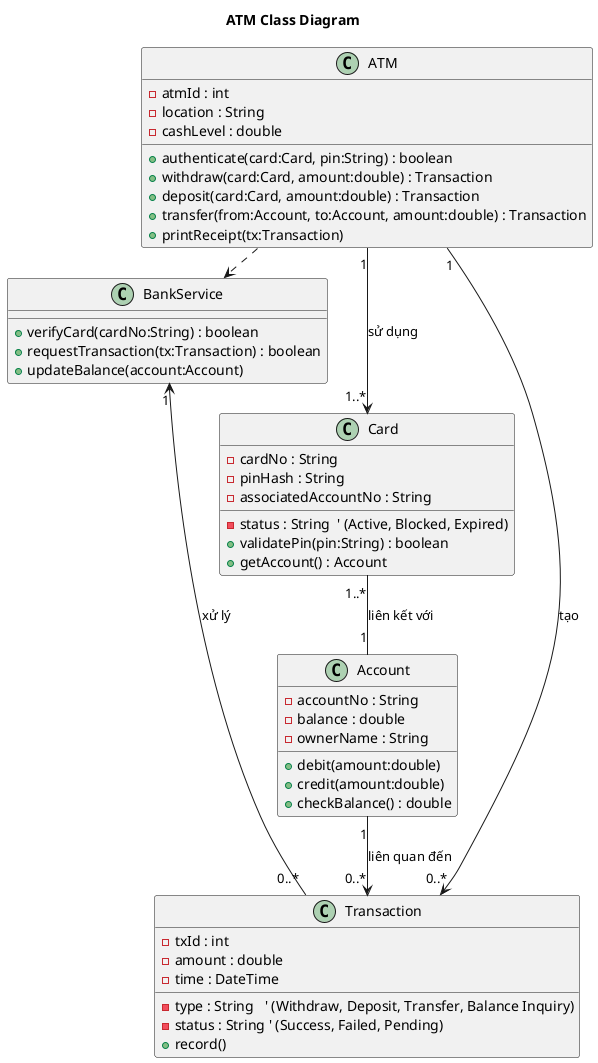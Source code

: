 @startuml
title ATM Class Diagram

' ---------------------------------
' 1. Các Lớp Thực Thể (Entity Classes)
' ---------------------------------
class ATM {
  - atmId : int
  - location : String
  - cashLevel : double
  + authenticate(card:Card, pin:String) : boolean
  + withdraw(card:Card, amount:double) : Transaction
  + deposit(card:Card, amount:double) : Transaction
  + transfer(from:Account, to:Account, amount:double) : Transaction
  + printReceipt(tx:Transaction)
}

class Card {
  - cardNo : String
  - pinHash : String
  - status : String  ' (Active, Blocked, Expired)
  - associatedAccountNo : String
  + validatePin(pin:String) : boolean
  + getAccount() : Account
}

class Account {
  - accountNo : String
  - balance : double
  - ownerName : String
  + debit(amount:double)
  + credit(amount:double)
  + checkBalance() : double
}

class Transaction {
  - txId : int
  - type : String   ' (Withdraw, Deposit, Transfer, Balance Inquiry)
  - amount : double
  - time : DateTime
  - status : String ' (Success, Failed, Pending)
  + record()
}

' ---------------------------------
' 2. Lớp Dịch Vụ Mới (Service/Control)
' ---------------------------------
' Thêm lớp để mô hình hóa kết nối với Ngân hàng
class BankService {
  + verifyCard(cardNo:String) : boolean
  + requestTransaction(tx:Transaction) : boolean
  + updateBalance(account:Account)
}

' ---------------------------------
' 3. Quan Hệ (Relationships)
' ---------------------------------
' ATM sử dụng (phụ thuộc) BankService để giao tiếp với Ngân hàng
ATM .> BankService

' ATM thực hiện các giao dịch trên Card và tạo Transaction
ATM "1" --> "1..*" Card : sử dụng
ATM "1" --> "0..*" Transaction : tạo

' Card liên kết với một Account (1 Card có 1 Account chính)
Card "1..*" -- "1" Account : liên kết với

' Transaction ghi lại sự thay đổi của Account (hoặc liên quan đến Account)
Account "1" --> "0..*" Transaction : liên quan đến

' BankService nhận các giao dịch để xử lý
BankService "1" <-- "0..*" Transaction : xử lý

@enduml